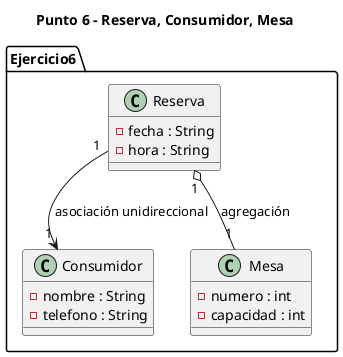 @startuml TP5_Punto_6
title Punto 6 - Reserva, Consumidor, Mesa

package Ejercicio6 {
  class Reserva {
    -fecha : String
    -hora : String
  }

  class Consumidor {
    -nombre : String
    -telefono : String
  }

  class Mesa {
    -numero : int
    -capacidad : int
  }

  Reserva "1" --> "1" Consumidor : asociación unidireccional
  Reserva "1" o-- "1" Mesa : agregación
}
@enduml
